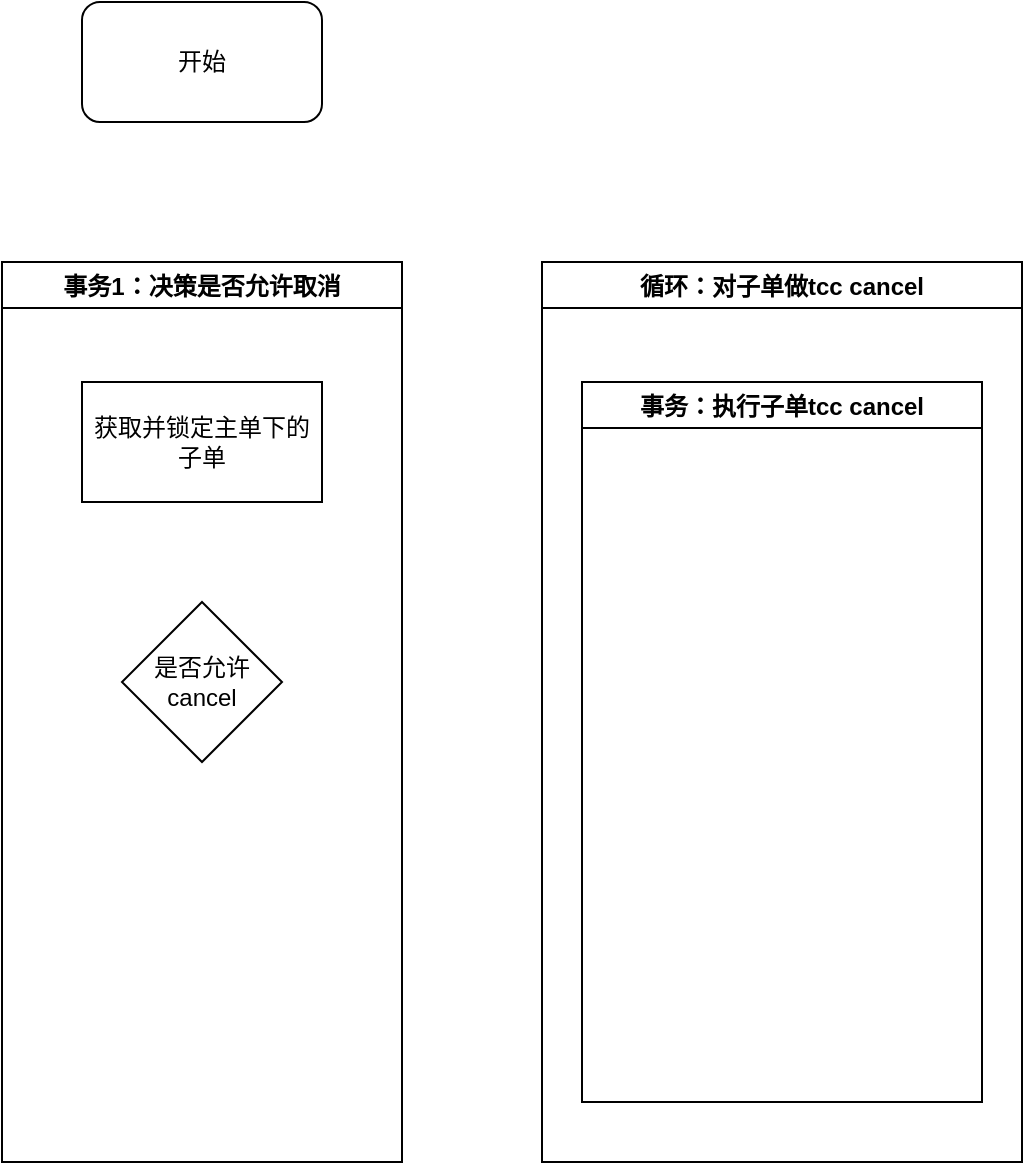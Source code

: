 <mxfile version="20.2.7" type="github">
  <diagram id="C5RBs43oDa-KdzZeNtuy" name="Page-1">
    <mxGraphModel dx="1298" dy="834" grid="1" gridSize="10" guides="1" tooltips="1" connect="1" arrows="1" fold="1" page="1" pageScale="1" pageWidth="827" pageHeight="1169" math="0" shadow="0">
      <root>
        <mxCell id="WIyWlLk6GJQsqaUBKTNV-0" />
        <mxCell id="WIyWlLk6GJQsqaUBKTNV-1" parent="WIyWlLk6GJQsqaUBKTNV-0" />
        <mxCell id="-QVXiJTxFLureI_cpFyi-0" value="开始" style="rounded=1;whiteSpace=wrap;html=1;" vertex="1" parent="WIyWlLk6GJQsqaUBKTNV-1">
          <mxGeometry x="150" y="120" width="120" height="60" as="geometry" />
        </mxCell>
        <mxCell id="-QVXiJTxFLureI_cpFyi-1" value="事务1：决策是否允许取消" style="swimlane;" vertex="1" parent="WIyWlLk6GJQsqaUBKTNV-1">
          <mxGeometry x="110" y="250" width="200" height="450" as="geometry" />
        </mxCell>
        <mxCell id="-QVXiJTxFLureI_cpFyi-4" value="获取并锁定主单下的子单" style="rounded=0;whiteSpace=wrap;html=1;" vertex="1" parent="-QVXiJTxFLureI_cpFyi-1">
          <mxGeometry x="40" y="60" width="120" height="60" as="geometry" />
        </mxCell>
        <mxCell id="-QVXiJTxFLureI_cpFyi-7" value="是否允许&lt;br&gt;cancel" style="rhombus;whiteSpace=wrap;html=1;" vertex="1" parent="-QVXiJTxFLureI_cpFyi-1">
          <mxGeometry x="60" y="170" width="80" height="80" as="geometry" />
        </mxCell>
        <mxCell id="-QVXiJTxFLureI_cpFyi-2" value="循环：对子单做tcc cancel" style="swimlane;" vertex="1" parent="WIyWlLk6GJQsqaUBKTNV-1">
          <mxGeometry x="380" y="250" width="240" height="450" as="geometry" />
        </mxCell>
        <mxCell id="-QVXiJTxFLureI_cpFyi-3" value="事务：执行子单tcc cancel" style="swimlane;" vertex="1" parent="-QVXiJTxFLureI_cpFyi-2">
          <mxGeometry x="20" y="60" width="200" height="360" as="geometry" />
        </mxCell>
      </root>
    </mxGraphModel>
  </diagram>
</mxfile>
